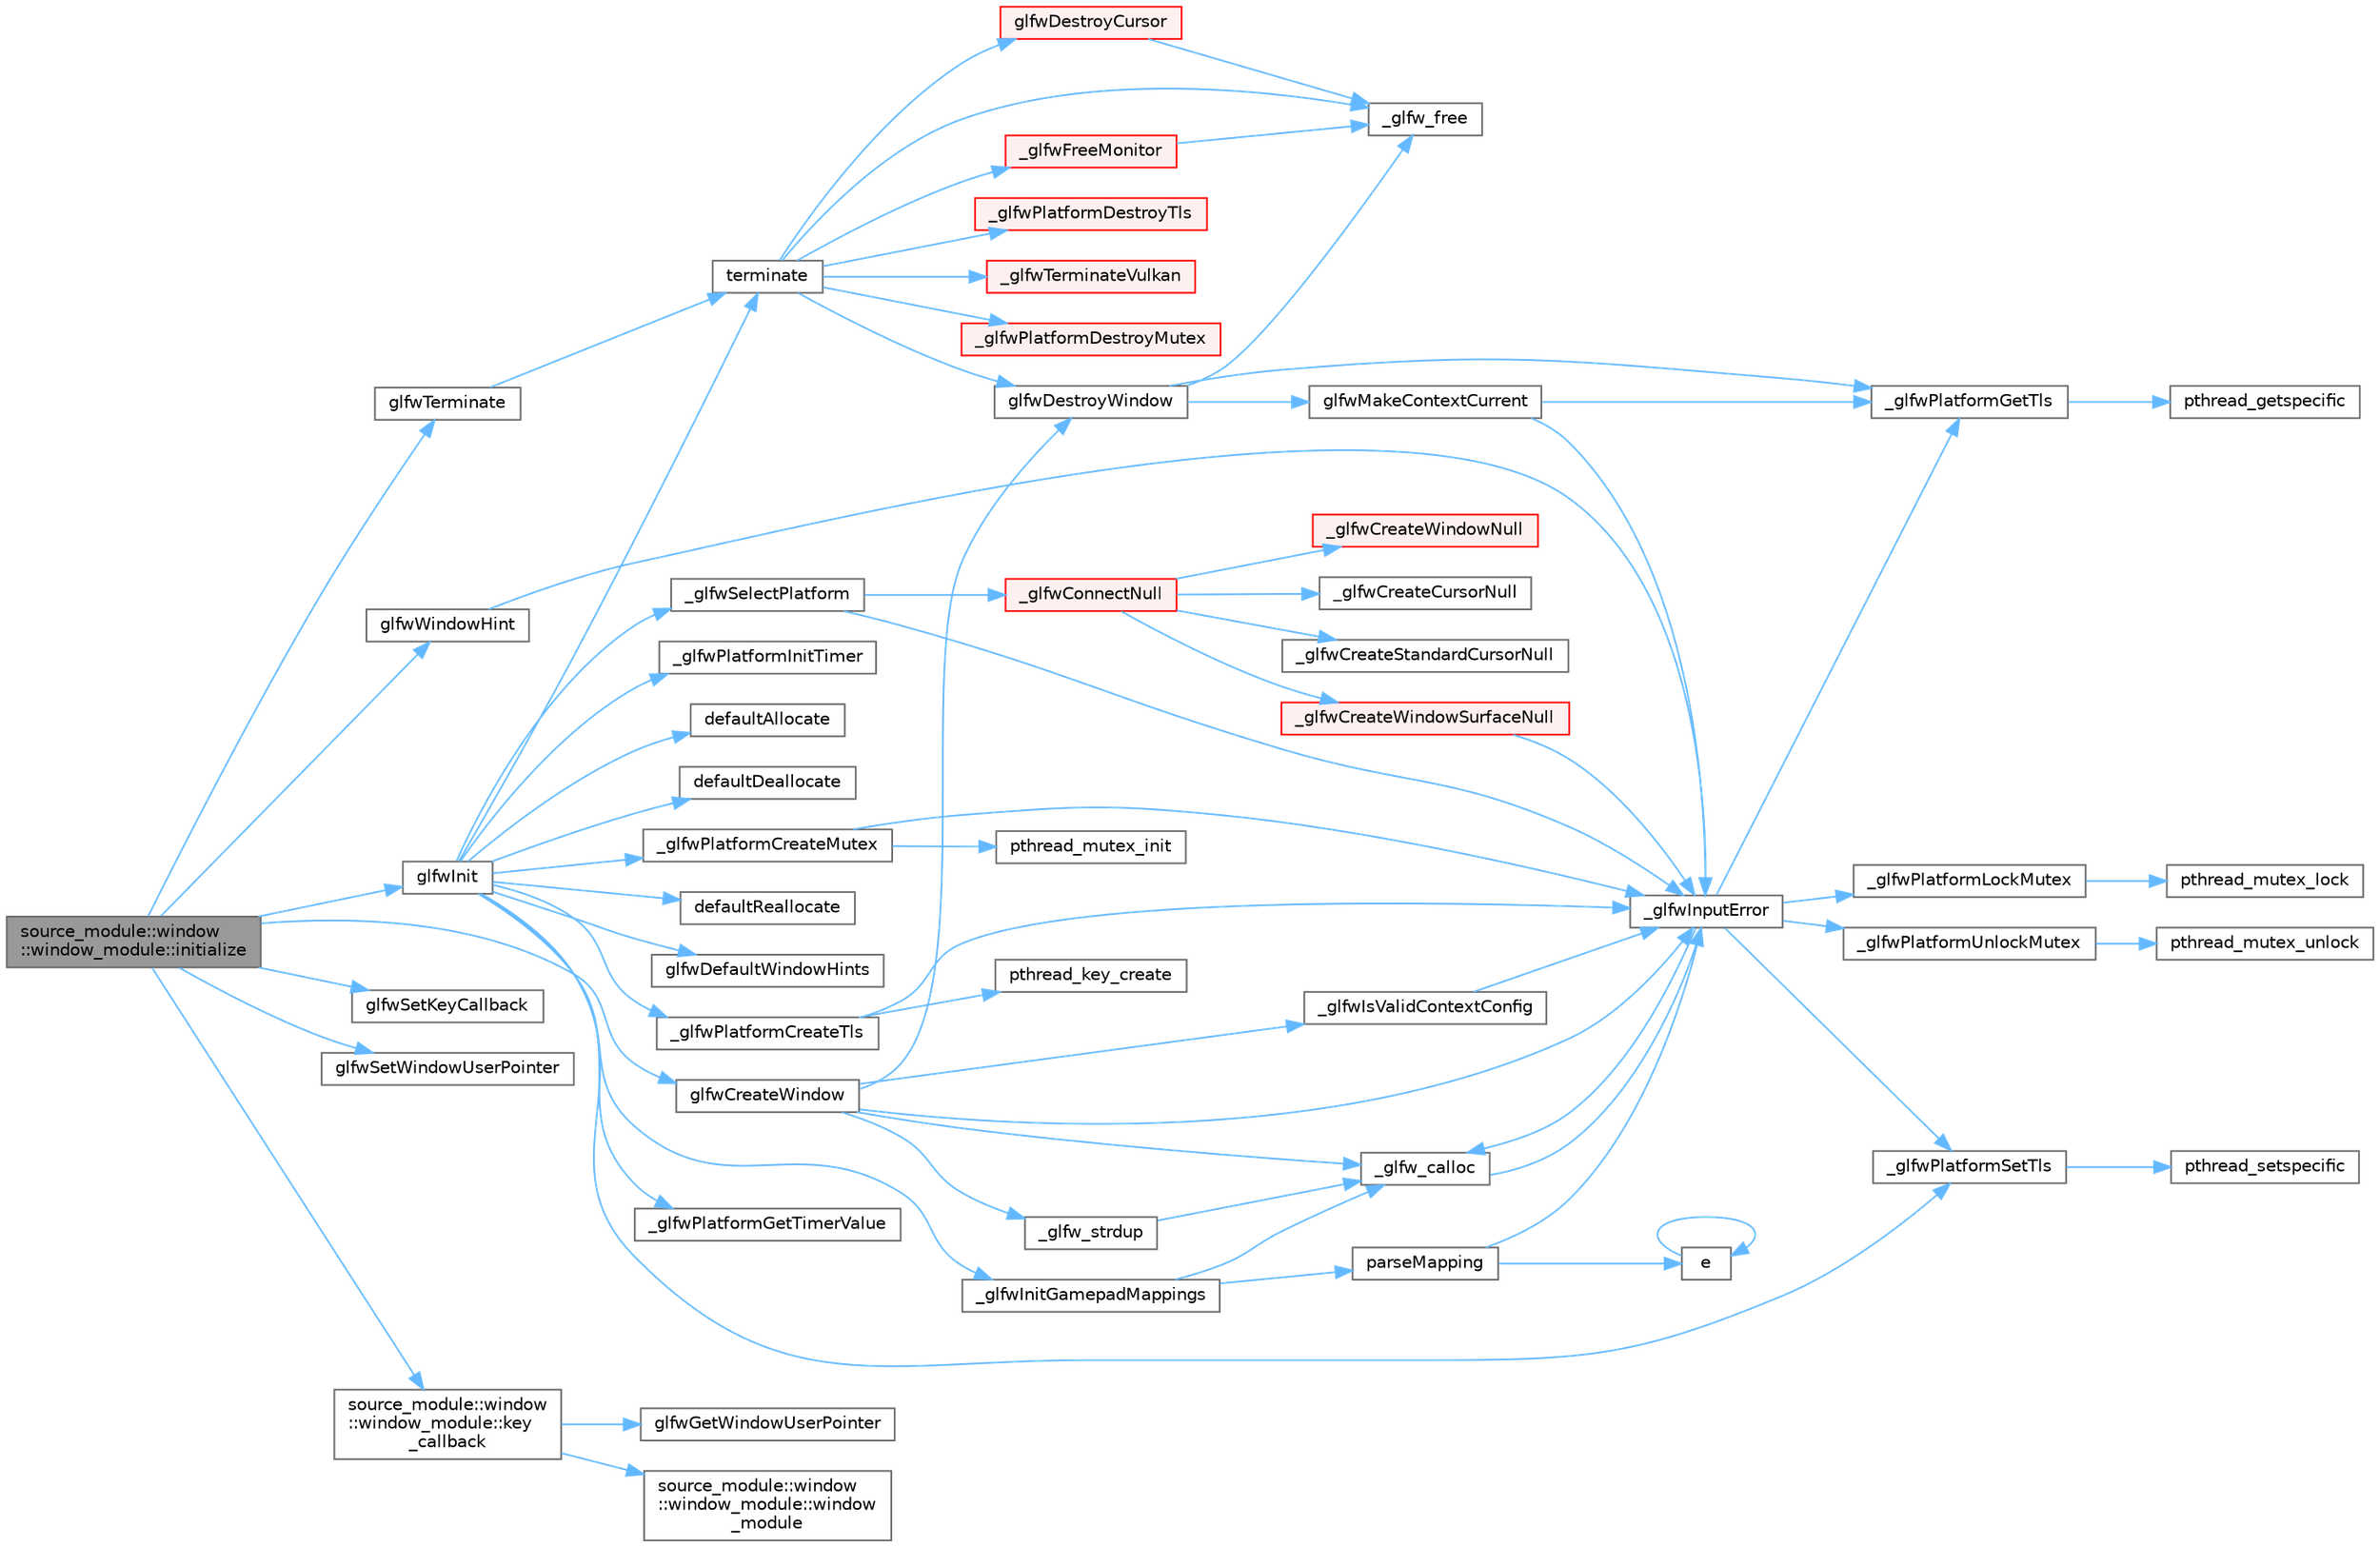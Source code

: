 digraph "source_module::window::window_module::initialize"
{
 // LATEX_PDF_SIZE
  bgcolor="transparent";
  edge [fontname=Helvetica,fontsize=10,labelfontname=Helvetica,labelfontsize=10];
  node [fontname=Helvetica,fontsize=10,shape=box,height=0.2,width=0.4];
  rankdir="LR";
  Node1 [id="Node000001",label="source_module::window\l::window_module::initialize",height=0.2,width=0.4,color="gray40", fillcolor="grey60", style="filled", fontcolor="black",tooltip=" "];
  Node1 -> Node2 [id="edge71_Node000001_Node000002",color="steelblue1",style="solid",tooltip=" "];
  Node2 [id="Node000002",label="glfwCreateWindow",height=0.2,width=0.4,color="grey40", fillcolor="white", style="filled",URL="$group__window.html#gaaccd00fafe81e2db94e8cdf55721e055",tooltip="Creates a window and its associated context."];
  Node2 -> Node3 [id="edge72_Node000002_Node000003",color="steelblue1",style="solid",tooltip=" "];
  Node3 [id="Node000003",label="_glfw_calloc",height=0.2,width=0.4,color="grey40", fillcolor="white", style="filled",URL="$glfw_2src_2init_8c.html#a88a6e01ef5c1245a6d2a5e62b02e5678",tooltip=" "];
  Node3 -> Node4 [id="edge73_Node000003_Node000004",color="steelblue1",style="solid",tooltip=" "];
  Node4 [id="Node000004",label="_glfwInputError",height=0.2,width=0.4,color="grey40", fillcolor="white", style="filled",URL="$glfw_2src_2init_8c.html#a3287b282ec57a4a89127ae51f49f10f5",tooltip=" "];
  Node4 -> Node3 [id="edge74_Node000004_Node000003",color="steelblue1",style="solid",tooltip=" "];
  Node4 -> Node5 [id="edge75_Node000004_Node000005",color="steelblue1",style="solid",tooltip=" "];
  Node5 [id="Node000005",label="_glfwPlatformGetTls",height=0.2,width=0.4,color="grey40", fillcolor="white", style="filled",URL="$posix__thread_8c.html#a7d2f6e8ecd2e06f2e86d9446d642bd00",tooltip=" "];
  Node5 -> Node6 [id="edge76_Node000005_Node000006",color="steelblue1",style="solid",tooltip=" "];
  Node6 [id="Node000006",label="pthread_getspecific",height=0.2,width=0.4,color="grey40", fillcolor="white", style="filled",URL="$pthread__minport__windows_8h.html#ab064e0f7c4c8e199c99a7617c924931b",tooltip=" "];
  Node4 -> Node7 [id="edge77_Node000004_Node000007",color="steelblue1",style="solid",tooltip=" "];
  Node7 [id="Node000007",label="_glfwPlatformLockMutex",height=0.2,width=0.4,color="grey40", fillcolor="white", style="filled",URL="$posix__thread_8c.html#a2677e4d211fbe9b2dc96d16e91c98930",tooltip=" "];
  Node7 -> Node8 [id="edge78_Node000007_Node000008",color="steelblue1",style="solid",tooltip=" "];
  Node8 [id="Node000008",label="pthread_mutex_lock",height=0.2,width=0.4,color="grey40", fillcolor="white", style="filled",URL="$pthread__minport__windows_8h.html#ac24005266439bc710f8d85235c0c9213",tooltip=" "];
  Node4 -> Node9 [id="edge79_Node000004_Node000009",color="steelblue1",style="solid",tooltip=" "];
  Node9 [id="Node000009",label="_glfwPlatformSetTls",height=0.2,width=0.4,color="grey40", fillcolor="white", style="filled",URL="$posix__thread_8c.html#a302f48b6d4dba6b3579449d8a43cfae7",tooltip=" "];
  Node9 -> Node10 [id="edge80_Node000009_Node000010",color="steelblue1",style="solid",tooltip=" "];
  Node10 [id="Node000010",label="pthread_setspecific",height=0.2,width=0.4,color="grey40", fillcolor="white", style="filled",URL="$pthread__minport__windows_8h.html#a0dbd17094cde9a462d8e04a0741595b2",tooltip=" "];
  Node4 -> Node11 [id="edge81_Node000004_Node000011",color="steelblue1",style="solid",tooltip=" "];
  Node11 [id="Node000011",label="_glfwPlatformUnlockMutex",height=0.2,width=0.4,color="grey40", fillcolor="white", style="filled",URL="$posix__thread_8c.html#a8b7744446237b1c292ba8a0b9d5e7f90",tooltip=" "];
  Node11 -> Node12 [id="edge82_Node000011_Node000012",color="steelblue1",style="solid",tooltip=" "];
  Node12 [id="Node000012",label="pthread_mutex_unlock",height=0.2,width=0.4,color="grey40", fillcolor="white", style="filled",URL="$pthread__minport__windows_8h.html#a9ebcb4bbf90f780d17be7acd63b0e92f",tooltip=" "];
  Node2 -> Node13 [id="edge83_Node000002_Node000013",color="steelblue1",style="solid",tooltip=" "];
  Node13 [id="Node000013",label="_glfw_strdup",height=0.2,width=0.4,color="grey40", fillcolor="white", style="filled",URL="$glfw_2src_2init_8c.html#af725e1f466a710a1fc590ff3726f1151",tooltip=" "];
  Node13 -> Node3 [id="edge84_Node000013_Node000003",color="steelblue1",style="solid",tooltip=" "];
  Node2 -> Node4 [id="edge85_Node000002_Node000004",color="steelblue1",style="solid",tooltip=" "];
  Node2 -> Node14 [id="edge86_Node000002_Node000014",color="steelblue1",style="solid",tooltip=" "];
  Node14 [id="Node000014",label="_glfwIsValidContextConfig",height=0.2,width=0.4,color="grey40", fillcolor="white", style="filled",URL="$context_8c.html#a659c5d5b0cd359304004700d16a76954",tooltip=" "];
  Node14 -> Node4 [id="edge87_Node000014_Node000004",color="steelblue1",style="solid",tooltip=" "];
  Node2 -> Node15 [id="edge88_Node000002_Node000015",color="steelblue1",style="solid",tooltip=" "];
  Node15 [id="Node000015",label="glfwDestroyWindow",height=0.2,width=0.4,color="grey40", fillcolor="white", style="filled",URL="$group__window.html#ga806747476b7247d292be3711c323ea10",tooltip="Destroys the specified window and its context."];
  Node15 -> Node16 [id="edge89_Node000015_Node000016",color="steelblue1",style="solid",tooltip=" "];
  Node16 [id="Node000016",label="_glfw_free",height=0.2,width=0.4,color="grey40", fillcolor="white", style="filled",URL="$glfw_2src_2init_8c.html#abcf72962b101a8a5c539da1a278b0e9e",tooltip=" "];
  Node15 -> Node5 [id="edge90_Node000015_Node000005",color="steelblue1",style="solid",tooltip=" "];
  Node15 -> Node17 [id="edge91_Node000015_Node000017",color="steelblue1",style="solid",tooltip=" "];
  Node17 [id="Node000017",label="glfwMakeContextCurrent",height=0.2,width=0.4,color="grey40", fillcolor="white", style="filled",URL="$group__context.html#gafd76c93e15ec8b0b90506a9936a46185",tooltip="Makes the context of the specified window current for the calling thread."];
  Node17 -> Node4 [id="edge92_Node000017_Node000004",color="steelblue1",style="solid",tooltip=" "];
  Node17 -> Node5 [id="edge93_Node000017_Node000005",color="steelblue1",style="solid",tooltip=" "];
  Node1 -> Node18 [id="edge94_Node000001_Node000018",color="steelblue1",style="solid",tooltip=" "];
  Node18 [id="Node000018",label="glfwInit",height=0.2,width=0.4,color="grey40", fillcolor="white", style="filled",URL="$group__init.html#gab41771f0215a2e0afb4cf1cf98082d40",tooltip="Initializes the GLFW library."];
  Node18 -> Node19 [id="edge95_Node000018_Node000019",color="steelblue1",style="solid",tooltip=" "];
  Node19 [id="Node000019",label="_glfwInitGamepadMappings",height=0.2,width=0.4,color="grey40", fillcolor="white", style="filled",URL="$input_8c.html#a1dab257a37caa6b39cfe9924c2487db6",tooltip=" "];
  Node19 -> Node3 [id="edge96_Node000019_Node000003",color="steelblue1",style="solid",tooltip=" "];
  Node19 -> Node20 [id="edge97_Node000019_Node000020",color="steelblue1",style="solid",tooltip=" "];
  Node20 [id="Node000020",label="parseMapping",height=0.2,width=0.4,color="grey40", fillcolor="white", style="filled",URL="$input_8c.html#af24737afe84f3598a6e893571413c2ad",tooltip=" "];
  Node20 -> Node4 [id="edge98_Node000020_Node000004",color="steelblue1",style="solid",tooltip=" "];
  Node20 -> Node21 [id="edge99_Node000020_Node000021",color="steelblue1",style="solid",tooltip=" "];
  Node21 [id="Node000021",label="e",height=0.2,width=0.4,color="grey40", fillcolor="white", style="filled",URL="$_cwise__array__power__array_8cpp.html#a9cb86ff854760bf91a154f2724a9101d",tooltip=" "];
  Node21 -> Node21 [id="edge100_Node000021_Node000021",color="steelblue1",style="solid",tooltip=" "];
  Node18 -> Node22 [id="edge101_Node000018_Node000022",color="steelblue1",style="solid",tooltip=" "];
  Node22 [id="Node000022",label="_glfwPlatformCreateMutex",height=0.2,width=0.4,color="grey40", fillcolor="white", style="filled",URL="$posix__thread_8c.html#a6c5f30449fe62f561c9b01f839ec0438",tooltip=" "];
  Node22 -> Node4 [id="edge102_Node000022_Node000004",color="steelblue1",style="solid",tooltip=" "];
  Node22 -> Node23 [id="edge103_Node000022_Node000023",color="steelblue1",style="solid",tooltip=" "];
  Node23 [id="Node000023",label="pthread_mutex_init",height=0.2,width=0.4,color="grey40", fillcolor="white", style="filled",URL="$pthread__minport__windows_8h.html#a06769b1c0f650377fed34ef94ac2a01c",tooltip=" "];
  Node18 -> Node24 [id="edge104_Node000018_Node000024",color="steelblue1",style="solid",tooltip=" "];
  Node24 [id="Node000024",label="_glfwPlatformCreateTls",height=0.2,width=0.4,color="grey40", fillcolor="white", style="filled",URL="$posix__thread_8c.html#afad94d57290ac85fbece14f93c41754f",tooltip=" "];
  Node24 -> Node4 [id="edge105_Node000024_Node000004",color="steelblue1",style="solid",tooltip=" "];
  Node24 -> Node25 [id="edge106_Node000024_Node000025",color="steelblue1",style="solid",tooltip=" "];
  Node25 [id="Node000025",label="pthread_key_create",height=0.2,width=0.4,color="grey40", fillcolor="white", style="filled",URL="$pthread__minport__windows_8h.html#aeec8c9fbaa95db94c605152be4dbe088",tooltip=" "];
  Node18 -> Node26 [id="edge107_Node000018_Node000026",color="steelblue1",style="solid",tooltip=" "];
  Node26 [id="Node000026",label="_glfwPlatformGetTimerValue",height=0.2,width=0.4,color="grey40", fillcolor="white", style="filled",URL="$posix__time_8c.html#a5ee7e09b380d3afdd3c2738b726a2a6e",tooltip=" "];
  Node18 -> Node27 [id="edge108_Node000018_Node000027",color="steelblue1",style="solid",tooltip=" "];
  Node27 [id="Node000027",label="_glfwPlatformInitTimer",height=0.2,width=0.4,color="grey40", fillcolor="white", style="filled",URL="$posix__time_8c.html#a6029c1379e357d7b4e8836e1c1ad2fa2",tooltip=" "];
  Node18 -> Node9 [id="edge109_Node000018_Node000009",color="steelblue1",style="solid",tooltip=" "];
  Node18 -> Node28 [id="edge110_Node000018_Node000028",color="steelblue1",style="solid",tooltip=" "];
  Node28 [id="Node000028",label="_glfwSelectPlatform",height=0.2,width=0.4,color="grey40", fillcolor="white", style="filled",URL="$platform_8c.html#ac0e7d5f9c3735b1959f87e959b90ce53",tooltip=" "];
  Node28 -> Node29 [id="edge111_Node000028_Node000029",color="steelblue1",style="solid",tooltip=" "];
  Node29 [id="Node000029",label="_glfwConnectNull",height=0.2,width=0.4,color="red", fillcolor="#FFF0F0", style="filled",URL="$null__init_8c.html#ab1d5e6831b39be2c5c38a03e6c2d0b86",tooltip=" "];
  Node29 -> Node30 [id="edge112_Node000029_Node000030",color="steelblue1",style="solid",tooltip=" "];
  Node30 [id="Node000030",label="_glfwCreateCursorNull",height=0.2,width=0.4,color="grey40", fillcolor="white", style="filled",URL="$null__window_8c.html#a28aad4464c7d487ea883bd85e7f4762a",tooltip=" "];
  Node29 -> Node31 [id="edge113_Node000029_Node000031",color="steelblue1",style="solid",tooltip=" "];
  Node31 [id="Node000031",label="_glfwCreateStandardCursorNull",height=0.2,width=0.4,color="grey40", fillcolor="white", style="filled",URL="$null__window_8c.html#a9e33710b003460b1d3b4f23c89cf259e",tooltip=" "];
  Node29 -> Node32 [id="edge114_Node000029_Node000032",color="steelblue1",style="solid",tooltip=" "];
  Node32 [id="Node000032",label="_glfwCreateWindowNull",height=0.2,width=0.4,color="red", fillcolor="#FFF0F0", style="filled",URL="$null__window_8c.html#a6880d39db512be322b198334a1fa9036",tooltip=" "];
  Node29 -> Node79 [id="edge115_Node000029_Node000079",color="steelblue1",style="solid",tooltip=" "];
  Node79 [id="Node000079",label="_glfwCreateWindowSurfaceNull",height=0.2,width=0.4,color="red", fillcolor="#FFF0F0", style="filled",URL="$null__window_8c.html#a38999f8da5419b2d336564139d96490e",tooltip=" "];
  Node79 -> Node4 [id="edge116_Node000079_Node000004",color="steelblue1",style="solid",tooltip=" "];
  Node28 -> Node4 [id="edge117_Node000028_Node000004",color="steelblue1",style="solid",tooltip=" "];
  Node18 -> Node161 [id="edge118_Node000018_Node000161",color="steelblue1",style="solid",tooltip=" "];
  Node161 [id="Node000161",label="defaultAllocate",height=0.2,width=0.4,color="grey40", fillcolor="white", style="filled",URL="$glfw_2src_2init_8c.html#a84bc7140bca4ebe2e32016f87e1a3e19",tooltip=" "];
  Node18 -> Node162 [id="edge119_Node000018_Node000162",color="steelblue1",style="solid",tooltip=" "];
  Node162 [id="Node000162",label="defaultDeallocate",height=0.2,width=0.4,color="grey40", fillcolor="white", style="filled",URL="$glfw_2src_2init_8c.html#a81fde93f12ddf3ac12ffec825358ef9b",tooltip=" "];
  Node18 -> Node163 [id="edge120_Node000018_Node000163",color="steelblue1",style="solid",tooltip=" "];
  Node163 [id="Node000163",label="defaultReallocate",height=0.2,width=0.4,color="grey40", fillcolor="white", style="filled",URL="$glfw_2src_2init_8c.html#ad57bef403de5abe0338b4c1b8a7650fb",tooltip=" "];
  Node18 -> Node164 [id="edge121_Node000018_Node000164",color="steelblue1",style="solid",tooltip=" "];
  Node164 [id="Node000164",label="glfwDefaultWindowHints",height=0.2,width=0.4,color="grey40", fillcolor="white", style="filled",URL="$group__window.html#ga8050ddceed9dc6bd9d3aa35666195cd4",tooltip="Resets all window hints to their default values."];
  Node18 -> Node165 [id="edge122_Node000018_Node000165",color="steelblue1",style="solid",tooltip=" "];
  Node165 [id="Node000165",label="terminate",height=0.2,width=0.4,color="grey40", fillcolor="white", style="filled",URL="$glfw_2src_2init_8c.html#ae5a773506a43a9bc54bce503f234c209",tooltip=" "];
  Node165 -> Node16 [id="edge123_Node000165_Node000016",color="steelblue1",style="solid",tooltip=" "];
  Node165 -> Node115 [id="edge124_Node000165_Node000115",color="steelblue1",style="solid",tooltip=" "];
  Node115 [id="Node000115",label="_glfwFreeMonitor",height=0.2,width=0.4,color="red", fillcolor="#FFF0F0", style="filled",URL="$monitor_8c.html#a5555e8488ac56b446d0a28d3330666f6",tooltip=" "];
  Node115 -> Node16 [id="edge125_Node000115_Node000016",color="steelblue1",style="solid",tooltip=" "];
  Node165 -> Node166 [id="edge126_Node000165_Node000166",color="steelblue1",style="solid",tooltip=" "];
  Node166 [id="Node000166",label="_glfwPlatformDestroyMutex",height=0.2,width=0.4,color="red", fillcolor="#FFF0F0", style="filled",URL="$posix__thread_8c.html#a3731e795e959a80349337ee1e3887518",tooltip=" "];
  Node165 -> Node168 [id="edge127_Node000165_Node000168",color="steelblue1",style="solid",tooltip=" "];
  Node168 [id="Node000168",label="_glfwPlatformDestroyTls",height=0.2,width=0.4,color="red", fillcolor="#FFF0F0", style="filled",URL="$posix__thread_8c.html#a36bee5cb6dd711c2278a0db7f5b81979",tooltip=" "];
  Node165 -> Node170 [id="edge128_Node000165_Node000170",color="steelblue1",style="solid",tooltip=" "];
  Node170 [id="Node000170",label="_glfwTerminateVulkan",height=0.2,width=0.4,color="red", fillcolor="#FFF0F0", style="filled",URL="$vulkan_8c.html#a7e9f009f4edffd3f2c938045981f13f1",tooltip=" "];
  Node165 -> Node171 [id="edge129_Node000165_Node000171",color="steelblue1",style="solid",tooltip=" "];
  Node171 [id="Node000171",label="glfwDestroyCursor",height=0.2,width=0.4,color="red", fillcolor="#FFF0F0", style="filled",URL="$group__input.html#ga27556b7122117bc1bbb4bb3cc003ea43",tooltip="Destroys a cursor."];
  Node171 -> Node16 [id="edge130_Node000171_Node000016",color="steelblue1",style="solid",tooltip=" "];
  Node165 -> Node15 [id="edge131_Node000165_Node000015",color="steelblue1",style="solid",tooltip=" "];
  Node1 -> Node173 [id="edge132_Node000001_Node000173",color="steelblue1",style="solid",tooltip=" "];
  Node173 [id="Node000173",label="glfwSetKeyCallback",height=0.2,width=0.4,color="grey40", fillcolor="white", style="filled",URL="$group__input.html#gaa4cbcb81b939b8800e44cea971ddae47",tooltip="Sets the key callback."];
  Node1 -> Node174 [id="edge133_Node000001_Node000174",color="steelblue1",style="solid",tooltip=" "];
  Node174 [id="Node000174",label="glfwSetWindowUserPointer",height=0.2,width=0.4,color="grey40", fillcolor="white", style="filled",URL="$group__window.html#gacc9e68faee3c1763b54cd9bc405cf43e",tooltip="Sets the user pointer of the specified window."];
  Node1 -> Node175 [id="edge134_Node000001_Node000175",color="steelblue1",style="solid",tooltip=" "];
  Node175 [id="Node000175",label="glfwTerminate",height=0.2,width=0.4,color="grey40", fillcolor="white", style="filled",URL="$group__init.html#gafd90e6fd4819ea9e22e5e739519a6504",tooltip="Terminates the GLFW library."];
  Node175 -> Node165 [id="edge135_Node000175_Node000165",color="steelblue1",style="solid",tooltip=" "];
  Node1 -> Node176 [id="edge136_Node000001_Node000176",color="steelblue1",style="solid",tooltip=" "];
  Node176 [id="Node000176",label="glfwWindowHint",height=0.2,width=0.4,color="grey40", fillcolor="white", style="filled",URL="$group__window.html#ga69c40728499720bef8a49aa925ea0efa",tooltip="Sets the specified window hint to the desired value."];
  Node176 -> Node4 [id="edge137_Node000176_Node000004",color="steelblue1",style="solid",tooltip=" "];
  Node1 -> Node177 [id="edge138_Node000001_Node000177",color="steelblue1",style="solid",tooltip=" "];
  Node177 [id="Node000177",label="source_module::window\l::window_module::key\l_callback",height=0.2,width=0.4,color="grey40", fillcolor="white", style="filled",URL="$classsource__module_1_1window_1_1window__module.html#a65195a7aeec0bc4a7d908816e4ea6c1f",tooltip=" "];
  Node177 -> Node178 [id="edge139_Node000177_Node000178",color="steelblue1",style="solid",tooltip=" "];
  Node178 [id="Node000178",label="glfwGetWindowUserPointer",height=0.2,width=0.4,color="grey40", fillcolor="white", style="filled",URL="$group__window.html#gad07c1ae8809c4f47e55ad8cc3f60e794",tooltip="Returns the user pointer of the specified window."];
  Node177 -> Node179 [id="edge140_Node000177_Node000179",color="steelblue1",style="solid",tooltip=" "];
  Node179 [id="Node000179",label="source_module::window\l::window_module::window\l_module",height=0.2,width=0.4,color="grey40", fillcolor="white", style="filled",URL="$classsource__module_1_1window_1_1window__module.html#a4a3275210f7e5450e217b0ccfb89faf8",tooltip=" "];
}
